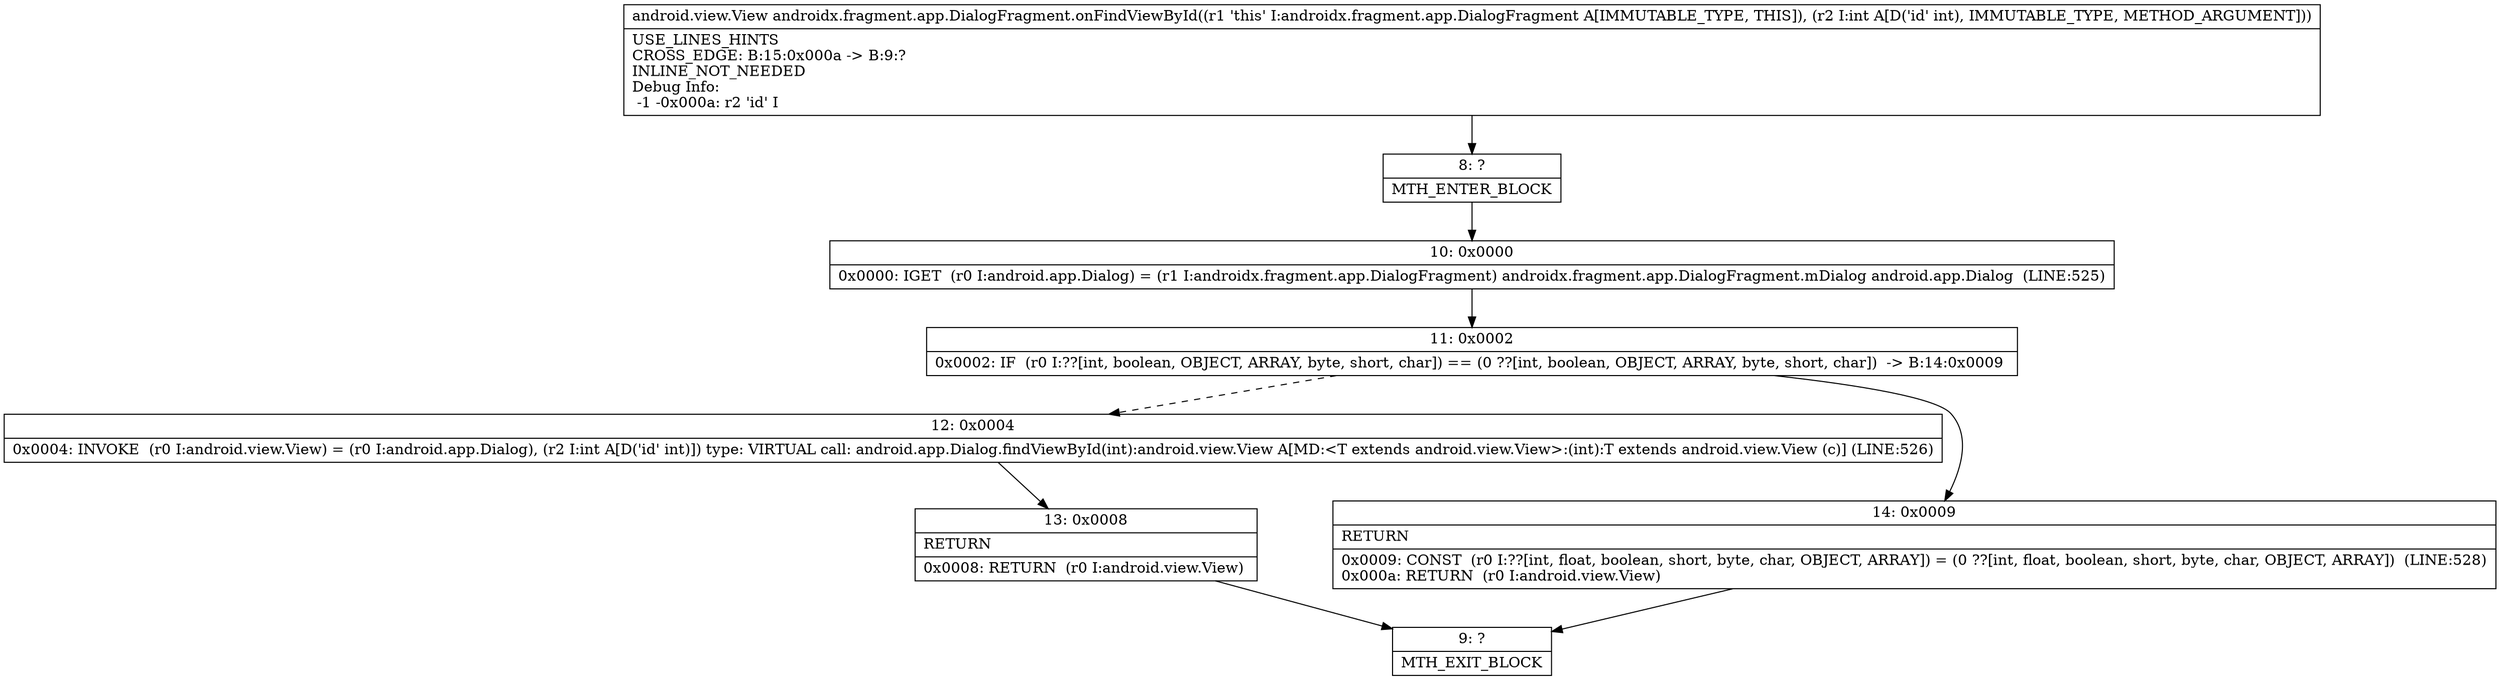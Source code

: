 digraph "CFG forandroidx.fragment.app.DialogFragment.onFindViewById(I)Landroid\/view\/View;" {
Node_8 [shape=record,label="{8\:\ ?|MTH_ENTER_BLOCK\l}"];
Node_10 [shape=record,label="{10\:\ 0x0000|0x0000: IGET  (r0 I:android.app.Dialog) = (r1 I:androidx.fragment.app.DialogFragment) androidx.fragment.app.DialogFragment.mDialog android.app.Dialog  (LINE:525)\l}"];
Node_11 [shape=record,label="{11\:\ 0x0002|0x0002: IF  (r0 I:??[int, boolean, OBJECT, ARRAY, byte, short, char]) == (0 ??[int, boolean, OBJECT, ARRAY, byte, short, char])  \-\> B:14:0x0009 \l}"];
Node_12 [shape=record,label="{12\:\ 0x0004|0x0004: INVOKE  (r0 I:android.view.View) = (r0 I:android.app.Dialog), (r2 I:int A[D('id' int)]) type: VIRTUAL call: android.app.Dialog.findViewById(int):android.view.View A[MD:\<T extends android.view.View\>:(int):T extends android.view.View (c)] (LINE:526)\l}"];
Node_13 [shape=record,label="{13\:\ 0x0008|RETURN\l|0x0008: RETURN  (r0 I:android.view.View) \l}"];
Node_9 [shape=record,label="{9\:\ ?|MTH_EXIT_BLOCK\l}"];
Node_14 [shape=record,label="{14\:\ 0x0009|RETURN\l|0x0009: CONST  (r0 I:??[int, float, boolean, short, byte, char, OBJECT, ARRAY]) = (0 ??[int, float, boolean, short, byte, char, OBJECT, ARRAY])  (LINE:528)\l0x000a: RETURN  (r0 I:android.view.View) \l}"];
MethodNode[shape=record,label="{android.view.View androidx.fragment.app.DialogFragment.onFindViewById((r1 'this' I:androidx.fragment.app.DialogFragment A[IMMUTABLE_TYPE, THIS]), (r2 I:int A[D('id' int), IMMUTABLE_TYPE, METHOD_ARGUMENT]))  | USE_LINES_HINTS\lCROSS_EDGE: B:15:0x000a \-\> B:9:?\lINLINE_NOT_NEEDED\lDebug Info:\l  \-1 \-0x000a: r2 'id' I\l}"];
MethodNode -> Node_8;Node_8 -> Node_10;
Node_10 -> Node_11;
Node_11 -> Node_12[style=dashed];
Node_11 -> Node_14;
Node_12 -> Node_13;
Node_13 -> Node_9;
Node_14 -> Node_9;
}

